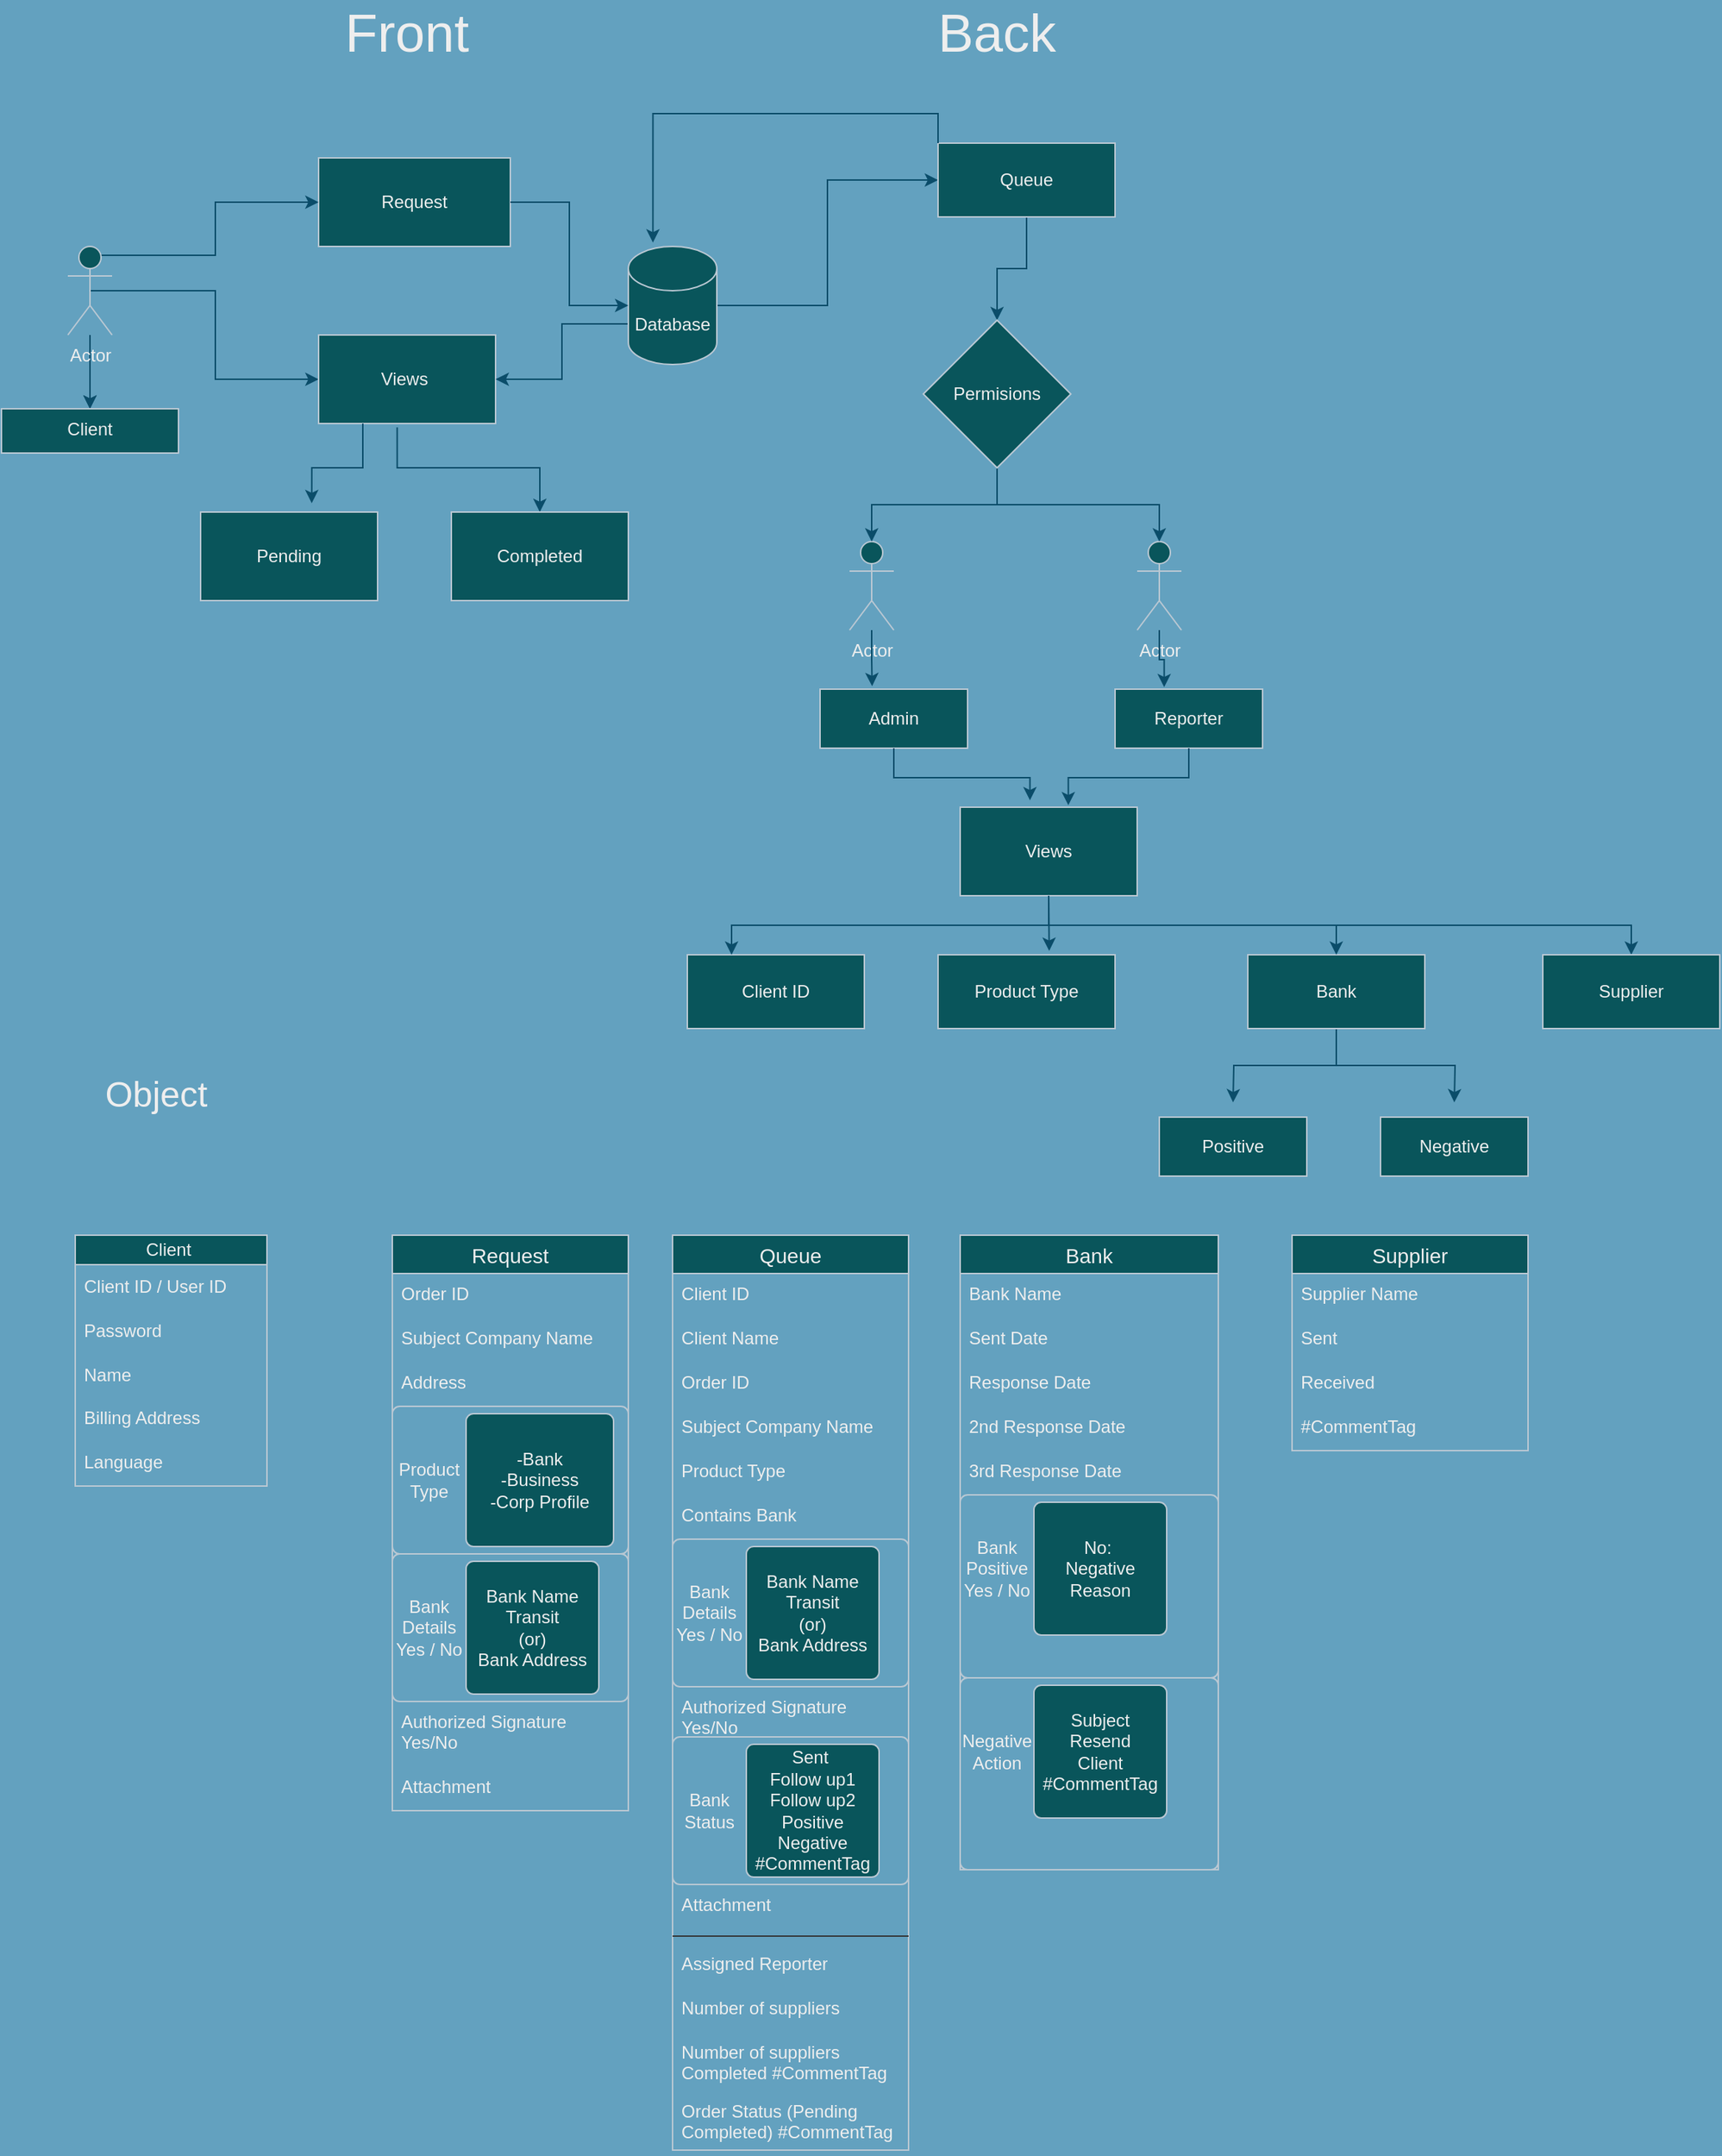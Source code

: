 <mxfile version="24.0.1" type="github">
  <diagram name="Page-1" id="ZGP9689j3KouicQ-HYIw">
    <mxGraphModel dx="1034" dy="1512" grid="1" gridSize="10" guides="1" tooltips="1" connect="1" arrows="1" fold="1" page="1" pageScale="1" pageWidth="850" pageHeight="1100" background="#63a1bf" math="0" shadow="0">
      <root>
        <mxCell id="0" />
        <mxCell id="1" parent="0" />
        <mxCell id="p3evvmeF-BawK3rB3DHZ-2" value="Request" style="rounded=0;whiteSpace=wrap;html=1;labelBackgroundColor=none;fillColor=#09555B;strokeColor=#BAC8D3;fontColor=#EEEEEE;" parent="1" vertex="1">
          <mxGeometry x="230" y="80" width="130" height="60" as="geometry" />
        </mxCell>
        <mxCell id="p3evvmeF-BawK3rB3DHZ-5" value="" style="edgeStyle=orthogonalEdgeStyle;rounded=0;orthogonalLoop=1;jettySize=auto;html=1;labelBackgroundColor=none;strokeColor=#0B4D6A;fontColor=default;" parent="1" source="p3evvmeF-BawK3rB3DHZ-3" target="p3evvmeF-BawK3rB3DHZ-4" edge="1">
          <mxGeometry relative="1" as="geometry" />
        </mxCell>
        <mxCell id="p3evvmeF-BawK3rB3DHZ-9" style="edgeStyle=orthogonalEdgeStyle;rounded=0;orthogonalLoop=1;jettySize=auto;html=1;exitX=0.75;exitY=0.1;exitDx=0;exitDy=0;exitPerimeter=0;labelBackgroundColor=none;strokeColor=#0B4D6A;fontColor=default;" parent="1" source="p3evvmeF-BawK3rB3DHZ-3" target="p3evvmeF-BawK3rB3DHZ-2" edge="1">
          <mxGeometry relative="1" as="geometry" />
        </mxCell>
        <mxCell id="p3evvmeF-BawK3rB3DHZ-12" value="" style="edgeStyle=orthogonalEdgeStyle;rounded=0;orthogonalLoop=1;jettySize=auto;html=1;labelBackgroundColor=none;strokeColor=#0B4D6A;fontColor=default;" parent="1" source="p3evvmeF-BawK3rB3DHZ-3" target="p3evvmeF-BawK3rB3DHZ-4" edge="1">
          <mxGeometry relative="1" as="geometry" />
        </mxCell>
        <mxCell id="p3evvmeF-BawK3rB3DHZ-14" style="edgeStyle=orthogonalEdgeStyle;rounded=0;orthogonalLoop=1;jettySize=auto;html=1;exitX=0.5;exitY=0.5;exitDx=0;exitDy=0;exitPerimeter=0;labelBackgroundColor=none;strokeColor=#0B4D6A;fontColor=default;" parent="1" source="p3evvmeF-BawK3rB3DHZ-3" target="p3evvmeF-BawK3rB3DHZ-13" edge="1">
          <mxGeometry relative="1" as="geometry" />
        </mxCell>
        <mxCell id="p3evvmeF-BawK3rB3DHZ-3" value="Actor" style="shape=umlActor;verticalLabelPosition=bottom;verticalAlign=top;html=1;outlineConnect=0;labelBackgroundColor=none;fillColor=#09555B;strokeColor=#BAC8D3;fontColor=#EEEEEE;" parent="1" vertex="1">
          <mxGeometry x="60" y="140" width="30" height="60" as="geometry" />
        </mxCell>
        <mxCell id="p3evvmeF-BawK3rB3DHZ-4" value="Client" style="whiteSpace=wrap;html=1;verticalAlign=top;labelBackgroundColor=none;fillColor=#09555B;strokeColor=#BAC8D3;fontColor=#EEEEEE;" parent="1" vertex="1">
          <mxGeometry x="15" y="250" width="120" height="30" as="geometry" />
        </mxCell>
        <mxCell id="p3evvmeF-BawK3rB3DHZ-17" value="" style="edgeStyle=orthogonalEdgeStyle;rounded=0;orthogonalLoop=1;jettySize=auto;html=1;exitX=0.444;exitY=1.044;exitDx=0;exitDy=0;exitPerimeter=0;labelBackgroundColor=none;strokeColor=#0B4D6A;fontColor=default;" parent="1" source="p3evvmeF-BawK3rB3DHZ-13" target="p3evvmeF-BawK3rB3DHZ-16" edge="1">
          <mxGeometry relative="1" as="geometry" />
        </mxCell>
        <mxCell id="p3evvmeF-BawK3rB3DHZ-13" value="Views&amp;nbsp;" style="rounded=0;whiteSpace=wrap;html=1;labelBackgroundColor=none;fillColor=#09555B;strokeColor=#BAC8D3;fontColor=#EEEEEE;" parent="1" vertex="1">
          <mxGeometry x="230" y="200" width="120" height="60" as="geometry" />
        </mxCell>
        <mxCell id="p3evvmeF-BawK3rB3DHZ-15" value="Pending" style="rounded=0;whiteSpace=wrap;html=1;labelBackgroundColor=none;fillColor=#09555B;strokeColor=#BAC8D3;fontColor=#EEEEEE;" parent="1" vertex="1">
          <mxGeometry x="150" y="320" width="120" height="60" as="geometry" />
        </mxCell>
        <mxCell id="p3evvmeF-BawK3rB3DHZ-16" value="Completed" style="rounded=0;whiteSpace=wrap;html=1;labelBackgroundColor=none;fillColor=#09555B;strokeColor=#BAC8D3;fontColor=#EEEEEE;" parent="1" vertex="1">
          <mxGeometry x="320" y="320" width="120" height="60" as="geometry" />
        </mxCell>
        <mxCell id="p3evvmeF-BawK3rB3DHZ-21" style="edgeStyle=orthogonalEdgeStyle;rounded=0;orthogonalLoop=1;jettySize=auto;html=1;exitX=0.25;exitY=1;exitDx=0;exitDy=0;entryX=0.628;entryY=-0.1;entryDx=0;entryDy=0;entryPerimeter=0;labelBackgroundColor=none;strokeColor=#0B4D6A;fontColor=default;" parent="1" source="p3evvmeF-BawK3rB3DHZ-13" target="p3evvmeF-BawK3rB3DHZ-15" edge="1">
          <mxGeometry relative="1" as="geometry" />
        </mxCell>
        <mxCell id="p3evvmeF-BawK3rB3DHZ-32" style="edgeStyle=orthogonalEdgeStyle;rounded=0;orthogonalLoop=1;jettySize=auto;html=1;exitX=0;exitY=0;exitDx=0;exitDy=52.5;exitPerimeter=0;entryX=1;entryY=0.5;entryDx=0;entryDy=0;labelBackgroundColor=none;strokeColor=#0B4D6A;fontColor=default;" parent="1" source="p3evvmeF-BawK3rB3DHZ-30" target="p3evvmeF-BawK3rB3DHZ-13" edge="1">
          <mxGeometry relative="1" as="geometry" />
        </mxCell>
        <mxCell id="p3evvmeF-BawK3rB3DHZ-105" style="edgeStyle=orthogonalEdgeStyle;rounded=0;orthogonalLoop=1;jettySize=auto;html=1;exitX=1;exitY=0.5;exitDx=0;exitDy=0;exitPerimeter=0;entryX=0;entryY=0.5;entryDx=0;entryDy=0;strokeColor=#0B4D6A;" parent="1" source="p3evvmeF-BawK3rB3DHZ-30" target="p3evvmeF-BawK3rB3DHZ-39" edge="1">
          <mxGeometry relative="1" as="geometry" />
        </mxCell>
        <mxCell id="p3evvmeF-BawK3rB3DHZ-30" value="Database" style="shape=cylinder3;whiteSpace=wrap;html=1;boundedLbl=1;backgroundOutline=1;size=15;labelBackgroundColor=none;fillColor=#09555B;strokeColor=#BAC8D3;fontColor=#EEEEEE;" parent="1" vertex="1">
          <mxGeometry x="440" y="140" width="60" height="80" as="geometry" />
        </mxCell>
        <mxCell id="p3evvmeF-BawK3rB3DHZ-31" style="edgeStyle=orthogonalEdgeStyle;rounded=0;orthogonalLoop=1;jettySize=auto;html=1;exitX=1;exitY=0.5;exitDx=0;exitDy=0;entryX=0;entryY=0.5;entryDx=0;entryDy=0;entryPerimeter=0;labelBackgroundColor=none;strokeColor=#0B4D6A;fontColor=default;" parent="1" source="p3evvmeF-BawK3rB3DHZ-2" target="p3evvmeF-BawK3rB3DHZ-30" edge="1">
          <mxGeometry relative="1" as="geometry" />
        </mxCell>
        <mxCell id="p3evvmeF-BawK3rB3DHZ-35" value="Client ID" style="rounded=0;whiteSpace=wrap;html=1;labelBackgroundColor=none;fillColor=#09555B;strokeColor=#BAC8D3;fontColor=#EEEEEE;" parent="1" vertex="1">
          <mxGeometry x="480" y="620" width="120" height="50" as="geometry" />
        </mxCell>
        <mxCell id="p3evvmeF-BawK3rB3DHZ-37" value="Product Type" style="rounded=0;whiteSpace=wrap;html=1;labelBackgroundColor=none;fillColor=#09555B;strokeColor=#BAC8D3;fontColor=#EEEEEE;" parent="1" vertex="1">
          <mxGeometry x="650" y="620" width="120" height="50" as="geometry" />
        </mxCell>
        <mxCell id="B00xsfIApNIefr_CIJz5-3" style="edgeStyle=orthogonalEdgeStyle;rounded=0;orthogonalLoop=1;jettySize=auto;html=1;exitX=0.5;exitY=1;exitDx=0;exitDy=0;strokeColor=#0B4D6A;" edge="1" parent="1" source="p3evvmeF-BawK3rB3DHZ-38">
          <mxGeometry relative="1" as="geometry">
            <mxPoint x="850" y="720" as="targetPoint" />
          </mxGeometry>
        </mxCell>
        <mxCell id="B00xsfIApNIefr_CIJz5-4" style="edgeStyle=orthogonalEdgeStyle;rounded=0;orthogonalLoop=1;jettySize=auto;html=1;exitX=0.5;exitY=1;exitDx=0;exitDy=0;strokeColor=#0B4D6A;" edge="1" parent="1" source="p3evvmeF-BawK3rB3DHZ-38">
          <mxGeometry relative="1" as="geometry">
            <mxPoint x="1000" y="720" as="targetPoint" />
          </mxGeometry>
        </mxCell>
        <mxCell id="p3evvmeF-BawK3rB3DHZ-38" value="Bank" style="rounded=0;whiteSpace=wrap;html=1;labelBackgroundColor=none;fillColor=#09555B;strokeColor=#BAC8D3;fontColor=#EEEEEE;" parent="1" vertex="1">
          <mxGeometry x="860" y="620" width="120" height="50" as="geometry" />
        </mxCell>
        <mxCell id="p3evvmeF-BawK3rB3DHZ-121" style="edgeStyle=orthogonalEdgeStyle;rounded=0;orthogonalLoop=1;jettySize=auto;html=1;exitX=0.5;exitY=1;exitDx=0;exitDy=0;entryX=0.5;entryY=0;entryDx=0;entryDy=0;strokeColor=#0B4D6A;" parent="1" source="p3evvmeF-BawK3rB3DHZ-39" target="p3evvmeF-BawK3rB3DHZ-54" edge="1">
          <mxGeometry relative="1" as="geometry" />
        </mxCell>
        <mxCell id="p3evvmeF-BawK3rB3DHZ-39" value="Queue" style="rounded=0;whiteSpace=wrap;html=1;labelBackgroundColor=none;fillColor=#09555B;strokeColor=#BAC8D3;fontColor=#EEEEEE;" parent="1" vertex="1">
          <mxGeometry x="650" y="70" width="120" height="50" as="geometry" />
        </mxCell>
        <mxCell id="p3evvmeF-BawK3rB3DHZ-44" value="Actor" style="shape=umlActor;verticalLabelPosition=bottom;verticalAlign=top;html=1;outlineConnect=0;labelBackgroundColor=none;fillColor=#09555B;strokeColor=#BAC8D3;fontColor=#EEEEEE;" parent="1" vertex="1">
          <mxGeometry x="590" y="340" width="30" height="60" as="geometry" />
        </mxCell>
        <mxCell id="p3evvmeF-BawK3rB3DHZ-45" value="Actor" style="shape=umlActor;verticalLabelPosition=bottom;verticalAlign=top;html=1;outlineConnect=0;labelBackgroundColor=none;fillColor=#09555B;strokeColor=#BAC8D3;fontColor=#EEEEEE;" parent="1" vertex="1">
          <mxGeometry x="785" y="340" width="30" height="60" as="geometry" />
        </mxCell>
        <mxCell id="p3evvmeF-BawK3rB3DHZ-49" value="Admin" style="rounded=0;whiteSpace=wrap;html=1;labelBackgroundColor=none;fillColor=#09555B;strokeColor=#BAC8D3;fontColor=#EEEEEE;" parent="1" vertex="1">
          <mxGeometry x="570" y="440" width="100" height="40" as="geometry" />
        </mxCell>
        <mxCell id="p3evvmeF-BawK3rB3DHZ-50" value="Reporter" style="rounded=0;whiteSpace=wrap;html=1;labelBackgroundColor=none;fillColor=#09555B;strokeColor=#BAC8D3;fontColor=#EEEEEE;" parent="1" vertex="1">
          <mxGeometry x="770" y="440" width="100" height="40" as="geometry" />
        </mxCell>
        <mxCell id="p3evvmeF-BawK3rB3DHZ-51" value="&lt;font style=&quot;font-size: 36px;&quot;&gt;Front&lt;/font&gt;" style="text;html=1;align=center;verticalAlign=middle;whiteSpace=wrap;rounded=0;labelBackgroundColor=none;fontColor=#EEEEEE;" parent="1" vertex="1">
          <mxGeometry x="250" y="-20" width="80" height="30" as="geometry" />
        </mxCell>
        <mxCell id="p3evvmeF-BawK3rB3DHZ-52" value="&lt;font style=&quot;font-size: 36px;&quot;&gt;Back&lt;/font&gt;" style="text;html=1;align=center;verticalAlign=middle;whiteSpace=wrap;rounded=0;labelBackgroundColor=none;fontColor=#EEEEEE;" parent="1" vertex="1">
          <mxGeometry x="650" y="-20" width="80" height="30" as="geometry" />
        </mxCell>
        <mxCell id="p3evvmeF-BawK3rB3DHZ-112" style="edgeStyle=orthogonalEdgeStyle;rounded=0;orthogonalLoop=1;jettySize=auto;html=1;exitX=0.5;exitY=1;exitDx=0;exitDy=0;strokeColor=#0B4D6A;" parent="1" source="p3evvmeF-BawK3rB3DHZ-54" target="p3evvmeF-BawK3rB3DHZ-44" edge="1">
          <mxGeometry relative="1" as="geometry" />
        </mxCell>
        <mxCell id="p3evvmeF-BawK3rB3DHZ-113" style="edgeStyle=orthogonalEdgeStyle;rounded=0;orthogonalLoop=1;jettySize=auto;html=1;exitX=0.5;exitY=1;exitDx=0;exitDy=0;strokeColor=#0B4D6A;" parent="1" source="p3evvmeF-BawK3rB3DHZ-54" target="p3evvmeF-BawK3rB3DHZ-45" edge="1">
          <mxGeometry relative="1" as="geometry" />
        </mxCell>
        <mxCell id="p3evvmeF-BawK3rB3DHZ-54" value="Permisions" style="rhombus;whiteSpace=wrap;html=1;labelBackgroundColor=none;fillColor=#09555B;strokeColor=#BAC8D3;fontColor=#EEEEEE;" parent="1" vertex="1">
          <mxGeometry x="640" y="190" width="100" height="100" as="geometry" />
        </mxCell>
        <mxCell id="p3evvmeF-BawK3rB3DHZ-63" value="Client&amp;nbsp;" style="swimlane;fontStyle=0;childLayout=stackLayout;horizontal=1;startSize=20;horizontalStack=0;resizeParent=1;resizeParentMax=0;resizeLast=0;collapsible=1;marginBottom=0;whiteSpace=wrap;html=1;labelBackgroundColor=none;fillColor=#09555B;strokeColor=#BAC8D3;fontColor=#EEEEEE;" parent="1" vertex="1">
          <mxGeometry x="65" y="810" width="130" height="170" as="geometry">
            <mxRectangle x="65" y="810" width="70" height="30" as="alternateBounds" />
          </mxGeometry>
        </mxCell>
        <mxCell id="p3evvmeF-BawK3rB3DHZ-64" value="Client ID / User ID" style="text;strokeColor=none;fillColor=none;align=left;verticalAlign=middle;spacingLeft=4;spacingRight=4;overflow=hidden;points=[[0,0.5],[1,0.5]];portConstraint=eastwest;rotatable=0;whiteSpace=wrap;html=1;labelBackgroundColor=none;fontColor=#EEEEEE;" parent="p3evvmeF-BawK3rB3DHZ-63" vertex="1">
          <mxGeometry y="20" width="130" height="30" as="geometry" />
        </mxCell>
        <mxCell id="p3evvmeF-BawK3rB3DHZ-65" value="Password" style="text;strokeColor=none;fillColor=none;align=left;verticalAlign=middle;spacingLeft=4;spacingRight=4;overflow=hidden;points=[[0,0.5],[1,0.5]];portConstraint=eastwest;rotatable=0;whiteSpace=wrap;html=1;labelBackgroundColor=none;fontColor=#EEEEEE;" parent="p3evvmeF-BawK3rB3DHZ-63" vertex="1">
          <mxGeometry y="50" width="130" height="30" as="geometry" />
        </mxCell>
        <mxCell id="p3evvmeF-BawK3rB3DHZ-66" value="Name&amp;nbsp;" style="text;strokeColor=none;fillColor=none;align=left;verticalAlign=middle;spacingLeft=4;spacingRight=4;overflow=hidden;points=[[0,0.5],[1,0.5]];portConstraint=eastwest;rotatable=0;whiteSpace=wrap;html=1;labelBackgroundColor=none;fontColor=#EEEEEE;" parent="p3evvmeF-BawK3rB3DHZ-63" vertex="1">
          <mxGeometry y="80" width="130" height="30" as="geometry" />
        </mxCell>
        <mxCell id="p3evvmeF-BawK3rB3DHZ-78" value="Billing Address" style="text;strokeColor=none;fillColor=none;spacingLeft=4;spacingRight=4;overflow=hidden;rotatable=0;points=[[0,0.5],[1,0.5]];portConstraint=eastwest;fontSize=12;whiteSpace=wrap;html=1;labelBackgroundColor=none;fontColor=#EEEEEE;" parent="p3evvmeF-BawK3rB3DHZ-63" vertex="1">
          <mxGeometry y="110" width="130" height="30" as="geometry" />
        </mxCell>
        <mxCell id="p3evvmeF-BawK3rB3DHZ-83" value="Language" style="text;strokeColor=none;fillColor=none;spacingLeft=4;spacingRight=4;overflow=hidden;rotatable=0;points=[[0,0.5],[1,0.5]];portConstraint=eastwest;fontSize=12;whiteSpace=wrap;html=1;labelBackgroundColor=none;fontColor=#EEEEEE;" parent="p3evvmeF-BawK3rB3DHZ-63" vertex="1">
          <mxGeometry y="140" width="130" height="30" as="geometry" />
        </mxCell>
        <mxCell id="p3evvmeF-BawK3rB3DHZ-67" value="&lt;font style=&quot;font-size: 24px;&quot;&gt;Object&lt;/font&gt;" style="text;html=1;align=center;verticalAlign=middle;whiteSpace=wrap;rounded=0;labelBackgroundColor=none;fontColor=#EEEEEE;" parent="1" vertex="1">
          <mxGeometry x="90" y="700" width="60" height="30" as="geometry" />
        </mxCell>
        <mxCell id="p3evvmeF-BawK3rB3DHZ-79" value="Request" style="swimlane;fontStyle=0;childLayout=stackLayout;horizontal=1;startSize=26;horizontalStack=0;resizeParent=1;resizeParentMax=0;resizeLast=0;collapsible=1;marginBottom=0;align=center;fontSize=14;labelBackgroundColor=none;fillColor=#09555B;strokeColor=#BAC8D3;fontColor=#EEEEEE;" parent="1" vertex="1">
          <mxGeometry x="280" y="810" width="160" height="390" as="geometry">
            <mxRectangle x="280" y="810" width="90" height="30" as="alternateBounds" />
          </mxGeometry>
        </mxCell>
        <mxCell id="B00xsfIApNIefr_CIJz5-13" value="Order ID" style="text;strokeColor=none;fillColor=none;spacingLeft=4;spacingRight=4;overflow=hidden;rotatable=0;points=[[0,0.5],[1,0.5]];portConstraint=eastwest;fontSize=12;whiteSpace=wrap;html=1;fontColor=#EEEEEE;" vertex="1" parent="p3evvmeF-BawK3rB3DHZ-79">
          <mxGeometry y="26" width="160" height="30" as="geometry" />
        </mxCell>
        <mxCell id="p3evvmeF-BawK3rB3DHZ-80" value="Subject Company Name" style="text;strokeColor=none;fillColor=none;spacingLeft=4;spacingRight=4;overflow=hidden;rotatable=0;points=[[0,0.5],[1,0.5]];portConstraint=eastwest;fontSize=12;whiteSpace=wrap;html=1;labelBackgroundColor=none;fontColor=#EEEEEE;" parent="p3evvmeF-BawK3rB3DHZ-79" vertex="1">
          <mxGeometry y="56" width="160" height="30" as="geometry" />
        </mxCell>
        <mxCell id="p3evvmeF-BawK3rB3DHZ-81" value="Address" style="text;strokeColor=none;fillColor=none;spacingLeft=4;spacingRight=4;overflow=hidden;rotatable=0;points=[[0,0.5],[1,0.5]];portConstraint=eastwest;fontSize=12;whiteSpace=wrap;html=1;labelBackgroundColor=none;fontColor=#EEEEEE;" parent="p3evvmeF-BawK3rB3DHZ-79" vertex="1">
          <mxGeometry y="86" width="160" height="30" as="geometry" />
        </mxCell>
        <mxCell id="p3evvmeF-BawK3rB3DHZ-91" value="" style="rounded=1;absoluteArcSize=1;html=1;arcSize=10;fillColor=none;labelBackgroundColor=none;strokeColor=#BAC8D3;fontColor=#EEEEEE;" parent="p3evvmeF-BawK3rB3DHZ-79" vertex="1">
          <mxGeometry y="116" width="160" height="100" as="geometry" />
        </mxCell>
        <mxCell id="p3evvmeF-BawK3rB3DHZ-92" value="Product Type" style="html=1;shape=mxgraph.er.anchor;whiteSpace=wrap;labelBackgroundColor=none;fillColor=#09555B;strokeColor=#BAC8D3;fontColor=#EEEEEE;" parent="p3evvmeF-BawK3rB3DHZ-91" vertex="1">
          <mxGeometry width="50" height="100" as="geometry" />
        </mxCell>
        <mxCell id="p3evvmeF-BawK3rB3DHZ-93" value="-Bank&lt;div&gt;-Business&lt;/div&gt;&lt;div&gt;-Corp Profile&lt;/div&gt;" style="rounded=1;absoluteArcSize=1;html=1;arcSize=10;whiteSpace=wrap;points=[];strokeColor=#BAC8D3;fillColor=#09555B;labelBackgroundColor=none;fontColor=#EEEEEE;" parent="p3evvmeF-BawK3rB3DHZ-91" vertex="1">
          <mxGeometry x="50" y="5" width="100" height="90" as="geometry" />
        </mxCell>
        <mxCell id="p3evvmeF-BawK3rB3DHZ-87" value="" style="rounded=1;absoluteArcSize=1;html=1;arcSize=10;glass=0;fillColor=none;labelBackgroundColor=none;strokeColor=#BAC8D3;fontColor=#EEEEEE;" parent="p3evvmeF-BawK3rB3DHZ-79" vertex="1">
          <mxGeometry y="216" width="160" height="100" as="geometry" />
        </mxCell>
        <mxCell id="p3evvmeF-BawK3rB3DHZ-88" value="Bank Details Yes / No" style="html=1;shape=mxgraph.er.anchor;whiteSpace=wrap;labelBackgroundColor=none;fillColor=#09555B;strokeColor=#BAC8D3;fontColor=#EEEEEE;" parent="p3evvmeF-BawK3rB3DHZ-87" vertex="1">
          <mxGeometry width="50" height="100" as="geometry" />
        </mxCell>
        <mxCell id="p3evvmeF-BawK3rB3DHZ-89" value="Bank Name&lt;div&gt;Transit&lt;/div&gt;&lt;div&gt;(or)&lt;/div&gt;&lt;div&gt;Bank Address&lt;/div&gt;" style="rounded=1;absoluteArcSize=1;html=1;arcSize=10;whiteSpace=wrap;points=[];strokeColor=#BAC8D3;fillColor=#09555B;labelBackgroundColor=none;fontColor=#EEEEEE;" parent="p3evvmeF-BawK3rB3DHZ-87" vertex="1">
          <mxGeometry x="50" y="5" width="90" height="90" as="geometry" />
        </mxCell>
        <mxCell id="p3evvmeF-BawK3rB3DHZ-82" value="Authorized Signature Yes/No" style="text;strokeColor=none;fillColor=none;spacingLeft=4;spacingRight=4;overflow=hidden;rotatable=0;points=[[0,0.5],[1,0.5]];portConstraint=eastwest;fontSize=12;whiteSpace=wrap;html=1;labelBackgroundColor=none;fontColor=#EEEEEE;" parent="p3evvmeF-BawK3rB3DHZ-79" vertex="1">
          <mxGeometry y="316" width="160" height="44" as="geometry" />
        </mxCell>
        <mxCell id="p3evvmeF-BawK3rB3DHZ-96" value="Attachment" style="text;strokeColor=none;fillColor=none;spacingLeft=4;spacingRight=4;overflow=hidden;rotatable=0;points=[[0,0.5],[1,0.5]];portConstraint=eastwest;fontSize=12;whiteSpace=wrap;html=1;fontColor=#EEEEEE;" parent="p3evvmeF-BawK3rB3DHZ-79" vertex="1">
          <mxGeometry y="360" width="160" height="30" as="geometry" />
        </mxCell>
        <mxCell id="p3evvmeF-BawK3rB3DHZ-97" value="Queue" style="swimlane;fontStyle=0;childLayout=stackLayout;horizontal=1;startSize=26;horizontalStack=0;resizeParent=1;resizeParentMax=0;resizeLast=0;collapsible=1;marginBottom=0;align=center;fontSize=14;strokeColor=#BAC8D3;fontColor=#EEEEEE;fillColor=#09555B;" parent="1" vertex="1">
          <mxGeometry x="470" y="810" width="160" height="620" as="geometry">
            <mxRectangle x="470" y="810" width="80" height="30" as="alternateBounds" />
          </mxGeometry>
        </mxCell>
        <mxCell id="p3evvmeF-BawK3rB3DHZ-98" value="Client ID" style="text;strokeColor=none;fillColor=none;spacingLeft=4;spacingRight=4;overflow=hidden;rotatable=0;points=[[0,0.5],[1,0.5]];portConstraint=eastwest;fontSize=12;whiteSpace=wrap;html=1;fontColor=#EEEEEE;" parent="p3evvmeF-BawK3rB3DHZ-97" vertex="1">
          <mxGeometry y="26" width="160" height="30" as="geometry" />
        </mxCell>
        <mxCell id="p3evvmeF-BawK3rB3DHZ-99" value="Client Name" style="text;strokeColor=none;fillColor=none;spacingLeft=4;spacingRight=4;overflow=hidden;rotatable=0;points=[[0,0.5],[1,0.5]];portConstraint=eastwest;fontSize=12;whiteSpace=wrap;html=1;fontColor=#EEEEEE;" parent="p3evvmeF-BawK3rB3DHZ-97" vertex="1">
          <mxGeometry y="56" width="160" height="30" as="geometry" />
        </mxCell>
        <mxCell id="B00xsfIApNIefr_CIJz5-12" value="Order ID" style="text;strokeColor=none;fillColor=none;spacingLeft=4;spacingRight=4;overflow=hidden;rotatable=0;points=[[0,0.5],[1,0.5]];portConstraint=eastwest;fontSize=12;whiteSpace=wrap;html=1;fontColor=#EEEEEE;" vertex="1" parent="p3evvmeF-BawK3rB3DHZ-97">
          <mxGeometry y="86" width="160" height="30" as="geometry" />
        </mxCell>
        <mxCell id="p3evvmeF-BawK3rB3DHZ-100" value="Subject Company Name" style="text;strokeColor=none;fillColor=none;spacingLeft=4;spacingRight=4;overflow=hidden;rotatable=0;points=[[0,0.5],[1,0.5]];portConstraint=eastwest;fontSize=12;whiteSpace=wrap;html=1;fontColor=#EEEEEE;" parent="p3evvmeF-BawK3rB3DHZ-97" vertex="1">
          <mxGeometry y="116" width="160" height="30" as="geometry" />
        </mxCell>
        <mxCell id="p3evvmeF-BawK3rB3DHZ-101" value="Product Type" style="text;strokeColor=none;fillColor=none;spacingLeft=4;spacingRight=4;overflow=hidden;rotatable=0;points=[[0,0.5],[1,0.5]];portConstraint=eastwest;fontSize=12;whiteSpace=wrap;html=1;fontColor=#EEEEEE;" parent="p3evvmeF-BawK3rB3DHZ-97" vertex="1">
          <mxGeometry y="146" width="160" height="30" as="geometry" />
        </mxCell>
        <mxCell id="p3evvmeF-BawK3rB3DHZ-102" value="Contains Bank" style="text;strokeColor=none;fillColor=none;spacingLeft=4;spacingRight=4;overflow=hidden;rotatable=0;points=[[0,0.5],[1,0.5]];portConstraint=eastwest;fontSize=12;whiteSpace=wrap;html=1;fontColor=#EEEEEE;" parent="p3evvmeF-BawK3rB3DHZ-97" vertex="1">
          <mxGeometry y="176" width="160" height="30" as="geometry" />
        </mxCell>
        <mxCell id="p3evvmeF-BawK3rB3DHZ-132" value="" style="rounded=1;absoluteArcSize=1;html=1;arcSize=10;glass=0;fillColor=none;labelBackgroundColor=none;strokeColor=#BAC8D3;fontColor=#EEEEEE;" parent="p3evvmeF-BawK3rB3DHZ-97" vertex="1">
          <mxGeometry y="206" width="160" height="100" as="geometry" />
        </mxCell>
        <mxCell id="p3evvmeF-BawK3rB3DHZ-133" value="Bank Details&lt;div&gt;Yes / No&lt;/div&gt;" style="html=1;shape=mxgraph.er.anchor;whiteSpace=wrap;labelBackgroundColor=none;fillColor=#09555B;strokeColor=#BAC8D3;fontColor=#EEEEEE;" parent="p3evvmeF-BawK3rB3DHZ-132" vertex="1">
          <mxGeometry width="50" height="100" as="geometry" />
        </mxCell>
        <mxCell id="p3evvmeF-BawK3rB3DHZ-134" value="Bank Name&lt;div&gt;Transit&lt;/div&gt;&lt;div&gt;(or)&lt;/div&gt;&lt;div&gt;Bank Address&lt;/div&gt;" style="rounded=1;absoluteArcSize=1;html=1;arcSize=10;whiteSpace=wrap;points=[];strokeColor=#BAC8D3;fillColor=#09555B;labelBackgroundColor=none;fontColor=#EEEEEE;" parent="p3evvmeF-BawK3rB3DHZ-132" vertex="1">
          <mxGeometry x="50" y="5" width="90" height="90" as="geometry" />
        </mxCell>
        <mxCell id="p3evvmeF-BawK3rB3DHZ-131" value="Authorized Signature Yes/No" style="text;strokeColor=none;fillColor=none;spacingLeft=4;spacingRight=4;overflow=hidden;rotatable=0;points=[[0,0.5],[1,0.5]];portConstraint=eastwest;fontSize=12;whiteSpace=wrap;html=1;fontColor=#EEEEEE;" parent="p3evvmeF-BawK3rB3DHZ-97" vertex="1">
          <mxGeometry y="306" width="160" height="34" as="geometry" />
        </mxCell>
        <mxCell id="p3evvmeF-BawK3rB3DHZ-139" value="" style="rounded=1;absoluteArcSize=1;html=1;arcSize=10;glass=0;fillColor=none;labelBackgroundColor=none;strokeColor=#BAC8D3;fontColor=#EEEEEE;" parent="p3evvmeF-BawK3rB3DHZ-97" vertex="1">
          <mxGeometry y="340" width="160" height="100" as="geometry" />
        </mxCell>
        <mxCell id="p3evvmeF-BawK3rB3DHZ-140" value="Bank Status" style="html=1;shape=mxgraph.er.anchor;whiteSpace=wrap;labelBackgroundColor=none;fillColor=#09555B;strokeColor=#BAC8D3;fontColor=#EEEEEE;" parent="p3evvmeF-BawK3rB3DHZ-139" vertex="1">
          <mxGeometry width="50" height="100" as="geometry" />
        </mxCell>
        <mxCell id="p3evvmeF-BawK3rB3DHZ-141" value="Sent&amp;nbsp;&lt;div&gt;Follow up1&lt;/div&gt;&lt;div&gt;Follow up2&lt;/div&gt;&lt;div&gt;Positive&lt;/div&gt;&lt;div&gt;Negative&lt;/div&gt;&lt;div&gt;#CommentTag&lt;/div&gt;" style="rounded=1;absoluteArcSize=1;html=1;arcSize=10;whiteSpace=wrap;points=[];strokeColor=#BAC8D3;fillColor=#09555B;labelBackgroundColor=none;fontColor=#EEEEEE;" parent="p3evvmeF-BawK3rB3DHZ-139" vertex="1">
          <mxGeometry x="50" y="5" width="90" height="90" as="geometry" />
        </mxCell>
        <mxCell id="p3evvmeF-BawK3rB3DHZ-135" value="Attachment" style="text;strokeColor=none;fillColor=none;spacingLeft=4;spacingRight=4;overflow=hidden;rotatable=0;points=[[0,0.5],[1,0.5]];portConstraint=eastwest;fontSize=12;whiteSpace=wrap;html=1;fontColor=#EEEEEE;" parent="p3evvmeF-BawK3rB3DHZ-97" vertex="1">
          <mxGeometry y="440" width="160" height="30" as="geometry" />
        </mxCell>
        <mxCell id="B00xsfIApNIefr_CIJz5-5" value="" style="line;strokeWidth=1;rotatable=0;dashed=0;labelPosition=right;align=left;verticalAlign=middle;spacingTop=0;spacingLeft=6;points=[];portConstraint=eastwest;strokeColor=#35393b;fontColor=#EEEEEE;fillColor=#095157;" vertex="1" parent="p3evvmeF-BawK3rB3DHZ-97">
          <mxGeometry y="470" width="160" height="10" as="geometry" />
        </mxCell>
        <mxCell id="B00xsfIApNIefr_CIJz5-6" value="Assigned Reporter" style="text;strokeColor=none;fillColor=none;spacingLeft=4;spacingRight=4;overflow=hidden;rotatable=0;points=[[0,0.5],[1,0.5]];portConstraint=eastwest;fontSize=12;whiteSpace=wrap;html=1;fontColor=#EEEEEE;" vertex="1" parent="p3evvmeF-BawK3rB3DHZ-97">
          <mxGeometry y="480" width="160" height="30" as="geometry" />
        </mxCell>
        <mxCell id="B00xsfIApNIefr_CIJz5-1" value="Number of suppliers" style="text;strokeColor=none;fillColor=none;spacingLeft=4;spacingRight=4;overflow=hidden;rotatable=0;points=[[0,0.5],[1,0.5]];portConstraint=eastwest;fontSize=12;whiteSpace=wrap;html=1;fontColor=#EEEEEE;" vertex="1" parent="p3evvmeF-BawK3rB3DHZ-97">
          <mxGeometry y="510" width="160" height="30" as="geometry" />
        </mxCell>
        <mxCell id="B00xsfIApNIefr_CIJz5-2" value="Number of suppliers Completed&amp;nbsp;&lt;span style=&quot;text-align: center;&quot;&gt;#CommentTag&lt;/span&gt;" style="text;strokeColor=none;fillColor=none;spacingLeft=4;spacingRight=4;overflow=hidden;rotatable=0;points=[[0,0.5],[1,0.5]];portConstraint=eastwest;fontSize=12;whiteSpace=wrap;html=1;fontColor=#EEEEEE;" vertex="1" parent="p3evvmeF-BawK3rB3DHZ-97">
          <mxGeometry y="540" width="160" height="40" as="geometry" />
        </mxCell>
        <mxCell id="B00xsfIApNIefr_CIJz5-7" value="Order Status (Pending Completed)&amp;nbsp;&lt;span style=&quot;text-align: center;&quot;&gt;#CommentTag&lt;/span&gt;&lt;div&gt;&lt;br&gt;&lt;/div&gt;" style="text;strokeColor=none;fillColor=none;spacingLeft=4;spacingRight=4;overflow=hidden;rotatable=0;points=[[0,0.5],[1,0.5]];portConstraint=eastwest;fontSize=12;whiteSpace=wrap;html=1;fontColor=#EEEEEE;" vertex="1" parent="p3evvmeF-BawK3rB3DHZ-97">
          <mxGeometry y="580" width="160" height="40" as="geometry" />
        </mxCell>
        <mxCell id="p3evvmeF-BawK3rB3DHZ-109" style="edgeStyle=orthogonalEdgeStyle;rounded=0;orthogonalLoop=1;jettySize=auto;html=1;entryX=0.353;entryY=-0.05;entryDx=0;entryDy=0;entryPerimeter=0;strokeColor=#0B4D6A;" parent="1" source="p3evvmeF-BawK3rB3DHZ-44" target="p3evvmeF-BawK3rB3DHZ-49" edge="1">
          <mxGeometry relative="1" as="geometry" />
        </mxCell>
        <mxCell id="p3evvmeF-BawK3rB3DHZ-111" style="edgeStyle=orthogonalEdgeStyle;rounded=0;orthogonalLoop=1;jettySize=auto;html=1;entryX=0.333;entryY=-0.033;entryDx=0;entryDy=0;entryPerimeter=0;strokeColor=#0B4D6A;" parent="1" source="p3evvmeF-BawK3rB3DHZ-45" target="p3evvmeF-BawK3rB3DHZ-50" edge="1">
          <mxGeometry relative="1" as="geometry" />
        </mxCell>
        <mxCell id="p3evvmeF-BawK3rB3DHZ-127" style="edgeStyle=orthogonalEdgeStyle;rounded=0;orthogonalLoop=1;jettySize=auto;html=1;exitX=0.5;exitY=1;exitDx=0;exitDy=0;entryX=0.25;entryY=0;entryDx=0;entryDy=0;strokeColor=#0B4D6A;" parent="1" source="p3evvmeF-BawK3rB3DHZ-123" target="p3evvmeF-BawK3rB3DHZ-35" edge="1">
          <mxGeometry relative="1" as="geometry" />
        </mxCell>
        <mxCell id="p3evvmeF-BawK3rB3DHZ-129" style="edgeStyle=orthogonalEdgeStyle;rounded=0;orthogonalLoop=1;jettySize=auto;html=1;exitX=0.5;exitY=1;exitDx=0;exitDy=0;entryX=0.5;entryY=0;entryDx=0;entryDy=0;strokeColor=#0B4D6A;" parent="1" source="p3evvmeF-BawK3rB3DHZ-123" target="p3evvmeF-BawK3rB3DHZ-38" edge="1">
          <mxGeometry relative="1" as="geometry" />
        </mxCell>
        <mxCell id="B00xsfIApNIefr_CIJz5-40" style="edgeStyle=orthogonalEdgeStyle;rounded=0;orthogonalLoop=1;jettySize=auto;html=1;exitX=0.5;exitY=1;exitDx=0;exitDy=0;strokeColor=#0B4D6A;" edge="1" parent="1" source="p3evvmeF-BawK3rB3DHZ-123" target="B00xsfIApNIefr_CIJz5-39">
          <mxGeometry relative="1" as="geometry" />
        </mxCell>
        <mxCell id="p3evvmeF-BawK3rB3DHZ-123" value="Views" style="rounded=0;whiteSpace=wrap;html=1;strokeColor=#BAC8D3;fontColor=#EEEEEE;fillColor=#09555B;" parent="1" vertex="1">
          <mxGeometry x="665" y="520" width="120" height="60" as="geometry" />
        </mxCell>
        <mxCell id="p3evvmeF-BawK3rB3DHZ-124" style="edgeStyle=orthogonalEdgeStyle;rounded=0;orthogonalLoop=1;jettySize=auto;html=1;exitX=0.5;exitY=1;exitDx=0;exitDy=0;entryX=0.394;entryY=-0.078;entryDx=0;entryDy=0;entryPerimeter=0;strokeColor=#0B4D6A;" parent="1" source="p3evvmeF-BawK3rB3DHZ-49" target="p3evvmeF-BawK3rB3DHZ-123" edge="1">
          <mxGeometry relative="1" as="geometry" />
        </mxCell>
        <mxCell id="p3evvmeF-BawK3rB3DHZ-126" style="edgeStyle=orthogonalEdgeStyle;rounded=0;orthogonalLoop=1;jettySize=auto;html=1;exitX=0.5;exitY=1;exitDx=0;exitDy=0;entryX=0.611;entryY=-0.022;entryDx=0;entryDy=0;entryPerimeter=0;strokeColor=#0B4D6A;" parent="1" source="p3evvmeF-BawK3rB3DHZ-50" target="p3evvmeF-BawK3rB3DHZ-123" edge="1">
          <mxGeometry relative="1" as="geometry" />
        </mxCell>
        <mxCell id="p3evvmeF-BawK3rB3DHZ-128" style="edgeStyle=orthogonalEdgeStyle;rounded=0;orthogonalLoop=1;jettySize=auto;html=1;exitX=0.5;exitY=1;exitDx=0;exitDy=0;entryX=0.628;entryY=-0.053;entryDx=0;entryDy=0;entryPerimeter=0;strokeColor=#0B4D6A;" parent="1" source="p3evvmeF-BawK3rB3DHZ-123" target="p3evvmeF-BawK3rB3DHZ-37" edge="1">
          <mxGeometry relative="1" as="geometry" />
        </mxCell>
        <mxCell id="p3evvmeF-BawK3rB3DHZ-142" style="edgeStyle=orthogonalEdgeStyle;rounded=0;orthogonalLoop=1;jettySize=auto;html=1;exitX=0;exitY=0;exitDx=0;exitDy=0;entryX=0.278;entryY=-0.033;entryDx=0;entryDy=0;entryPerimeter=0;strokeColor=#0B4D6A;" parent="1" source="p3evvmeF-BawK3rB3DHZ-39" target="p3evvmeF-BawK3rB3DHZ-30" edge="1">
          <mxGeometry relative="1" as="geometry" />
        </mxCell>
        <mxCell id="p3evvmeF-BawK3rB3DHZ-143" value="Positive" style="rounded=0;whiteSpace=wrap;html=1;strokeColor=#BAC8D3;fontColor=#EEEEEE;fillColor=#09555B;" parent="1" vertex="1">
          <mxGeometry x="800" y="730" width="100" height="40" as="geometry" />
        </mxCell>
        <mxCell id="p3evvmeF-BawK3rB3DHZ-144" value="Negative" style="rounded=0;whiteSpace=wrap;html=1;strokeColor=#BAC8D3;fontColor=#EEEEEE;fillColor=#09555B;" parent="1" vertex="1">
          <mxGeometry x="950" y="730" width="100" height="40" as="geometry" />
        </mxCell>
        <mxCell id="B00xsfIApNIefr_CIJz5-8" value="Bank" style="swimlane;fontStyle=0;childLayout=stackLayout;horizontal=1;startSize=26;horizontalStack=0;resizeParent=1;resizeParentMax=0;resizeLast=0;collapsible=1;marginBottom=0;align=center;fontSize=14;strokeColor=#BAC8D3;fontColor=#EEEEEE;fillColor=#09555B;" vertex="1" parent="1">
          <mxGeometry x="665" y="810" width="175" height="430" as="geometry">
            <mxRectangle x="665" y="810" width="70" height="30" as="alternateBounds" />
          </mxGeometry>
        </mxCell>
        <mxCell id="B00xsfIApNIefr_CIJz5-9" value="Bank Name" style="text;strokeColor=none;fillColor=none;spacingLeft=4;spacingRight=4;overflow=hidden;rotatable=0;points=[[0,0.5],[1,0.5]];portConstraint=eastwest;fontSize=12;whiteSpace=wrap;html=1;fontColor=#EEEEEE;" vertex="1" parent="B00xsfIApNIefr_CIJz5-8">
          <mxGeometry y="26" width="175" height="30" as="geometry" />
        </mxCell>
        <mxCell id="B00xsfIApNIefr_CIJz5-10" value="Sent Date" style="text;strokeColor=none;fillColor=none;spacingLeft=4;spacingRight=4;overflow=hidden;rotatable=0;points=[[0,0.5],[1,0.5]];portConstraint=eastwest;fontSize=12;whiteSpace=wrap;html=1;fontColor=#EEEEEE;" vertex="1" parent="B00xsfIApNIefr_CIJz5-8">
          <mxGeometry y="56" width="175" height="30" as="geometry" />
        </mxCell>
        <mxCell id="B00xsfIApNIefr_CIJz5-11" value="Response Date" style="text;strokeColor=none;fillColor=none;spacingLeft=4;spacingRight=4;overflow=hidden;rotatable=0;points=[[0,0.5],[1,0.5]];portConstraint=eastwest;fontSize=12;whiteSpace=wrap;html=1;fontColor=#EEEEEE;" vertex="1" parent="B00xsfIApNIefr_CIJz5-8">
          <mxGeometry y="86" width="175" height="30" as="geometry" />
        </mxCell>
        <mxCell id="B00xsfIApNIefr_CIJz5-34" value="2nd Response Date" style="text;strokeColor=none;fillColor=none;spacingLeft=4;spacingRight=4;overflow=hidden;rotatable=0;points=[[0,0.5],[1,0.5]];portConstraint=eastwest;fontSize=12;whiteSpace=wrap;html=1;fontColor=#EEEEEE;" vertex="1" parent="B00xsfIApNIefr_CIJz5-8">
          <mxGeometry y="116" width="175" height="30" as="geometry" />
        </mxCell>
        <mxCell id="B00xsfIApNIefr_CIJz5-33" value="3rd Response Date" style="text;strokeColor=none;fillColor=none;spacingLeft=4;spacingRight=4;overflow=hidden;rotatable=0;points=[[0,0.5],[1,0.5]];portConstraint=eastwest;fontSize=12;whiteSpace=wrap;html=1;fontColor=#EEEEEE;" vertex="1" parent="B00xsfIApNIefr_CIJz5-8">
          <mxGeometry y="146" width="175" height="30" as="geometry" />
        </mxCell>
        <mxCell id="B00xsfIApNIefr_CIJz5-22" value="" style="rounded=1;absoluteArcSize=1;html=1;arcSize=10;glass=0;fillColor=none;labelBackgroundColor=none;strokeColor=#BAC8D3;fontColor=#EEEEEE;" vertex="1" parent="B00xsfIApNIefr_CIJz5-8">
          <mxGeometry y="176" width="175" height="124" as="geometry" />
        </mxCell>
        <mxCell id="B00xsfIApNIefr_CIJz5-23" value="Bank Positive&lt;div&gt;Yes / No&lt;/div&gt;" style="html=1;shape=mxgraph.er.anchor;whiteSpace=wrap;labelBackgroundColor=none;fillColor=#09555B;strokeColor=#BAC8D3;fontColor=#EEEEEE;" vertex="1" parent="B00xsfIApNIefr_CIJz5-22">
          <mxGeometry width="50" height="100" as="geometry" />
        </mxCell>
        <mxCell id="B00xsfIApNIefr_CIJz5-24" value="No:&amp;nbsp;&lt;div&gt;Negative Reason&lt;/div&gt;" style="rounded=1;absoluteArcSize=1;html=1;arcSize=10;whiteSpace=wrap;points=[];strokeColor=#BAC8D3;fillColor=#09555B;labelBackgroundColor=none;fontColor=#EEEEEE;" vertex="1" parent="B00xsfIApNIefr_CIJz5-22">
          <mxGeometry x="50" y="5" width="90" height="90" as="geometry" />
        </mxCell>
        <mxCell id="B00xsfIApNIefr_CIJz5-30" value="" style="rounded=1;absoluteArcSize=1;html=1;arcSize=10;glass=0;fillColor=none;labelBackgroundColor=none;strokeColor=#BAC8D3;fontColor=#EEEEEE;" vertex="1" parent="B00xsfIApNIefr_CIJz5-8">
          <mxGeometry y="300" width="175" height="130" as="geometry" />
        </mxCell>
        <mxCell id="B00xsfIApNIefr_CIJz5-31" value="Negative Action" style="html=1;shape=mxgraph.er.anchor;whiteSpace=wrap;labelBackgroundColor=none;fillColor=#09555B;strokeColor=#BAC8D3;fontColor=#EEEEEE;" vertex="1" parent="B00xsfIApNIefr_CIJz5-30">
          <mxGeometry width="50" height="100" as="geometry" />
        </mxCell>
        <mxCell id="B00xsfIApNIefr_CIJz5-32" value="Subject&lt;div&gt;Resend&lt;/div&gt;&lt;div&gt;Client&lt;/div&gt;&lt;div&gt;#CommentTag&lt;br&gt;&lt;/div&gt;" style="rounded=1;absoluteArcSize=1;html=1;arcSize=10;whiteSpace=wrap;points=[];strokeColor=#BAC8D3;fillColor=#09555B;labelBackgroundColor=none;fontColor=#EEEEEE;" vertex="1" parent="B00xsfIApNIefr_CIJz5-30">
          <mxGeometry x="50" y="5" width="90" height="90" as="geometry" />
        </mxCell>
        <mxCell id="B00xsfIApNIefr_CIJz5-35" value="Supplier" style="swimlane;fontStyle=0;childLayout=stackLayout;horizontal=1;startSize=26;horizontalStack=0;resizeParent=1;resizeParentMax=0;resizeLast=0;collapsible=1;marginBottom=0;align=center;fontSize=14;strokeColor=#BAC8D3;fontColor=#EEEEEE;fillColor=#09555B;" vertex="1" parent="1">
          <mxGeometry x="890" y="810" width="160" height="146" as="geometry">
            <mxRectangle x="890" y="810" width="90" height="30" as="alternateBounds" />
          </mxGeometry>
        </mxCell>
        <mxCell id="B00xsfIApNIefr_CIJz5-36" value="Supplier Name" style="text;strokeColor=none;fillColor=none;spacingLeft=4;spacingRight=4;overflow=hidden;rotatable=0;points=[[0,0.5],[1,0.5]];portConstraint=eastwest;fontSize=12;whiteSpace=wrap;html=1;fontColor=#EEEEEE;" vertex="1" parent="B00xsfIApNIefr_CIJz5-35">
          <mxGeometry y="26" width="160" height="30" as="geometry" />
        </mxCell>
        <mxCell id="B00xsfIApNIefr_CIJz5-37" value="Sent&amp;nbsp;" style="text;strokeColor=none;fillColor=none;spacingLeft=4;spacingRight=4;overflow=hidden;rotatable=0;points=[[0,0.5],[1,0.5]];portConstraint=eastwest;fontSize=12;whiteSpace=wrap;html=1;fontColor=#EEEEEE;" vertex="1" parent="B00xsfIApNIefr_CIJz5-35">
          <mxGeometry y="56" width="160" height="30" as="geometry" />
        </mxCell>
        <mxCell id="B00xsfIApNIefr_CIJz5-38" value="Received" style="text;strokeColor=none;fillColor=none;spacingLeft=4;spacingRight=4;overflow=hidden;rotatable=0;points=[[0,0.5],[1,0.5]];portConstraint=eastwest;fontSize=12;whiteSpace=wrap;html=1;fontColor=#EEEEEE;" vertex="1" parent="B00xsfIApNIefr_CIJz5-35">
          <mxGeometry y="86" width="160" height="30" as="geometry" />
        </mxCell>
        <mxCell id="B00xsfIApNIefr_CIJz5-44" value="&lt;span style=&quot;text-align: center;&quot;&gt;#CommentTag&lt;/span&gt;" style="text;strokeColor=none;fillColor=none;spacingLeft=4;spacingRight=4;overflow=hidden;rotatable=0;points=[[0,0.5],[1,0.5]];portConstraint=eastwest;fontSize=12;whiteSpace=wrap;html=1;fontColor=#EEEEEE;" vertex="1" parent="B00xsfIApNIefr_CIJz5-35">
          <mxGeometry y="116" width="160" height="30" as="geometry" />
        </mxCell>
        <mxCell id="B00xsfIApNIefr_CIJz5-39" value="Supplier" style="rounded=0;whiteSpace=wrap;html=1;labelBackgroundColor=none;fillColor=#09555B;strokeColor=#BAC8D3;fontColor=#EEEEEE;" vertex="1" parent="1">
          <mxGeometry x="1060" y="620" width="120" height="50" as="geometry" />
        </mxCell>
      </root>
    </mxGraphModel>
  </diagram>
</mxfile>
